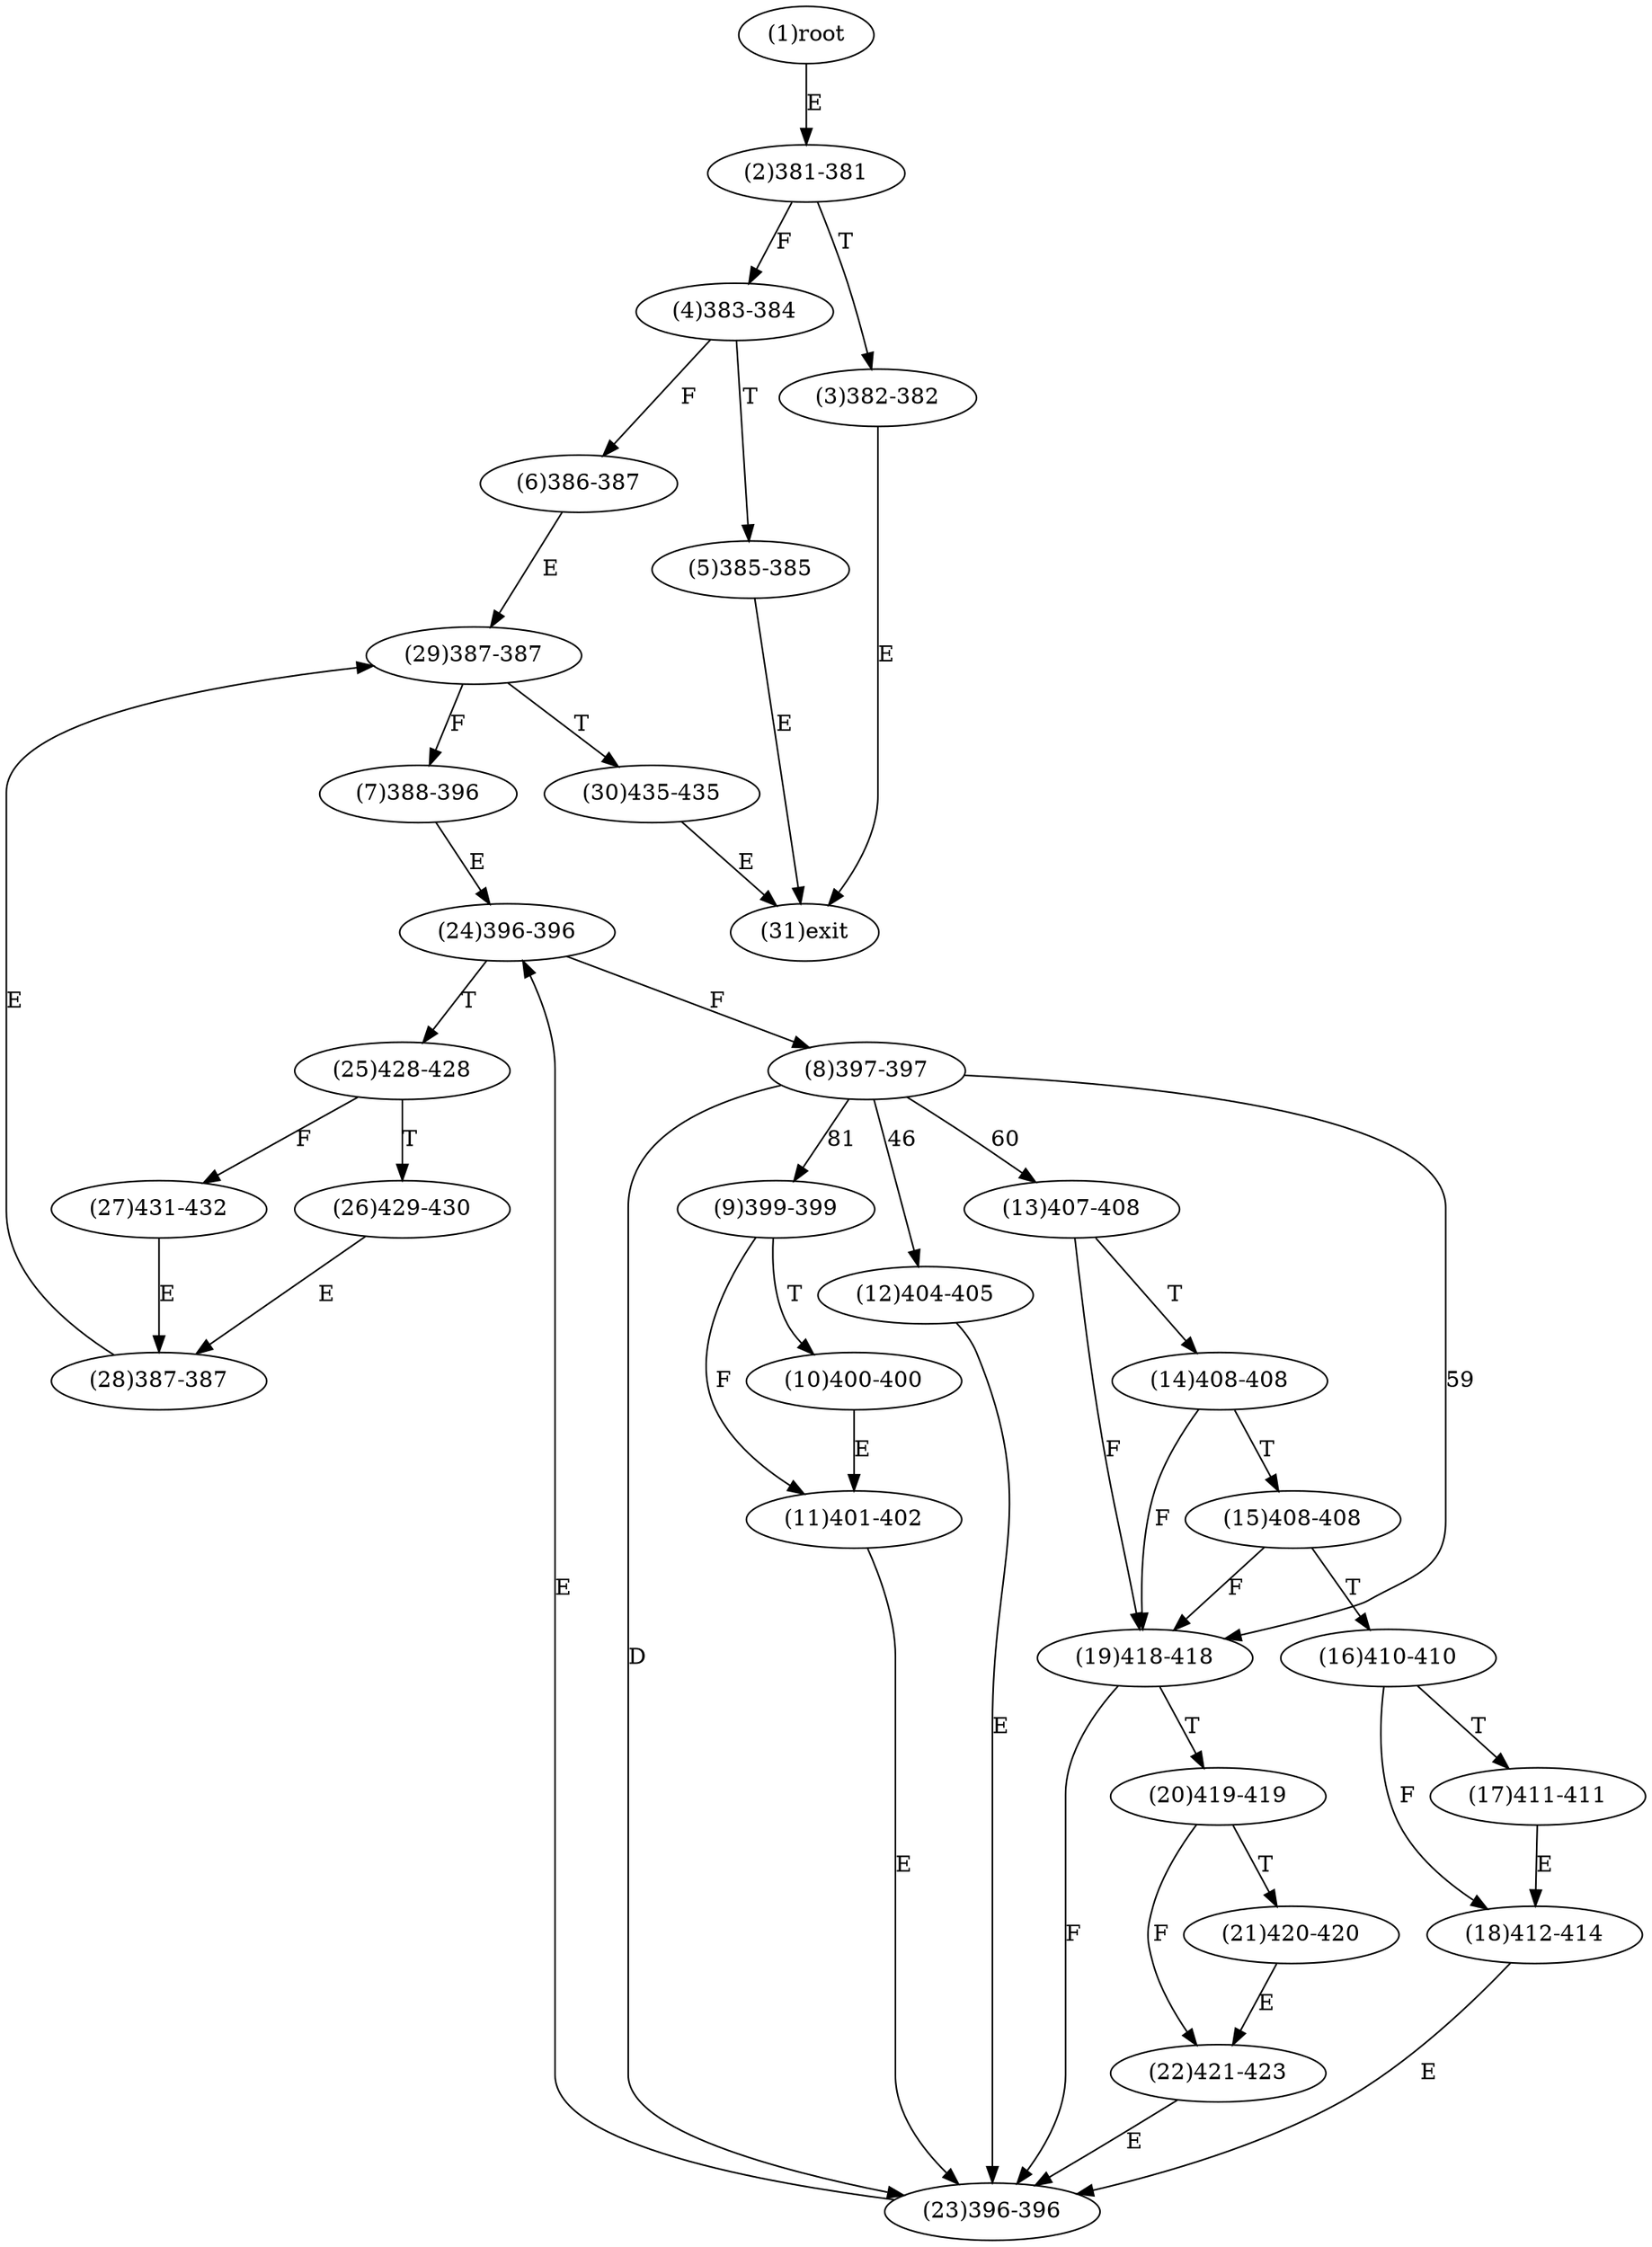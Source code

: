 digraph "" { 
1[ label="(1)root"];
2[ label="(2)381-381"];
3[ label="(3)382-382"];
4[ label="(4)383-384"];
5[ label="(5)385-385"];
6[ label="(6)386-387"];
7[ label="(7)388-396"];
8[ label="(8)397-397"];
9[ label="(9)399-399"];
10[ label="(10)400-400"];
11[ label="(11)401-402"];
12[ label="(12)404-405"];
13[ label="(13)407-408"];
14[ label="(14)408-408"];
15[ label="(15)408-408"];
17[ label="(17)411-411"];
16[ label="(16)410-410"];
19[ label="(19)418-418"];
18[ label="(18)412-414"];
21[ label="(21)420-420"];
20[ label="(20)419-419"];
23[ label="(23)396-396"];
22[ label="(22)421-423"];
25[ label="(25)428-428"];
24[ label="(24)396-396"];
27[ label="(27)431-432"];
26[ label="(26)429-430"];
29[ label="(29)387-387"];
28[ label="(28)387-387"];
31[ label="(31)exit"];
30[ label="(30)435-435"];
1->2[ label="E"];
2->4[ label="F"];
2->3[ label="T"];
3->31[ label="E"];
4->6[ label="F"];
4->5[ label="T"];
5->31[ label="E"];
6->29[ label="E"];
7->24[ label="E"];
8->12[ label="46"];
8->19[ label="59"];
8->13[ label="60"];
8->9[ label="81"];
8->23[ label="D"];
9->11[ label="F"];
9->10[ label="T"];
10->11[ label="E"];
11->23[ label="E"];
12->23[ label="E"];
13->19[ label="F"];
13->14[ label="T"];
14->19[ label="F"];
14->15[ label="T"];
15->19[ label="F"];
15->16[ label="T"];
16->18[ label="F"];
16->17[ label="T"];
17->18[ label="E"];
18->23[ label="E"];
19->23[ label="F"];
19->20[ label="T"];
20->22[ label="F"];
20->21[ label="T"];
21->22[ label="E"];
22->23[ label="E"];
23->24[ label="E"];
24->8[ label="F"];
24->25[ label="T"];
25->27[ label="F"];
25->26[ label="T"];
26->28[ label="E"];
27->28[ label="E"];
28->29[ label="E"];
29->7[ label="F"];
29->30[ label="T"];
30->31[ label="E"];
}